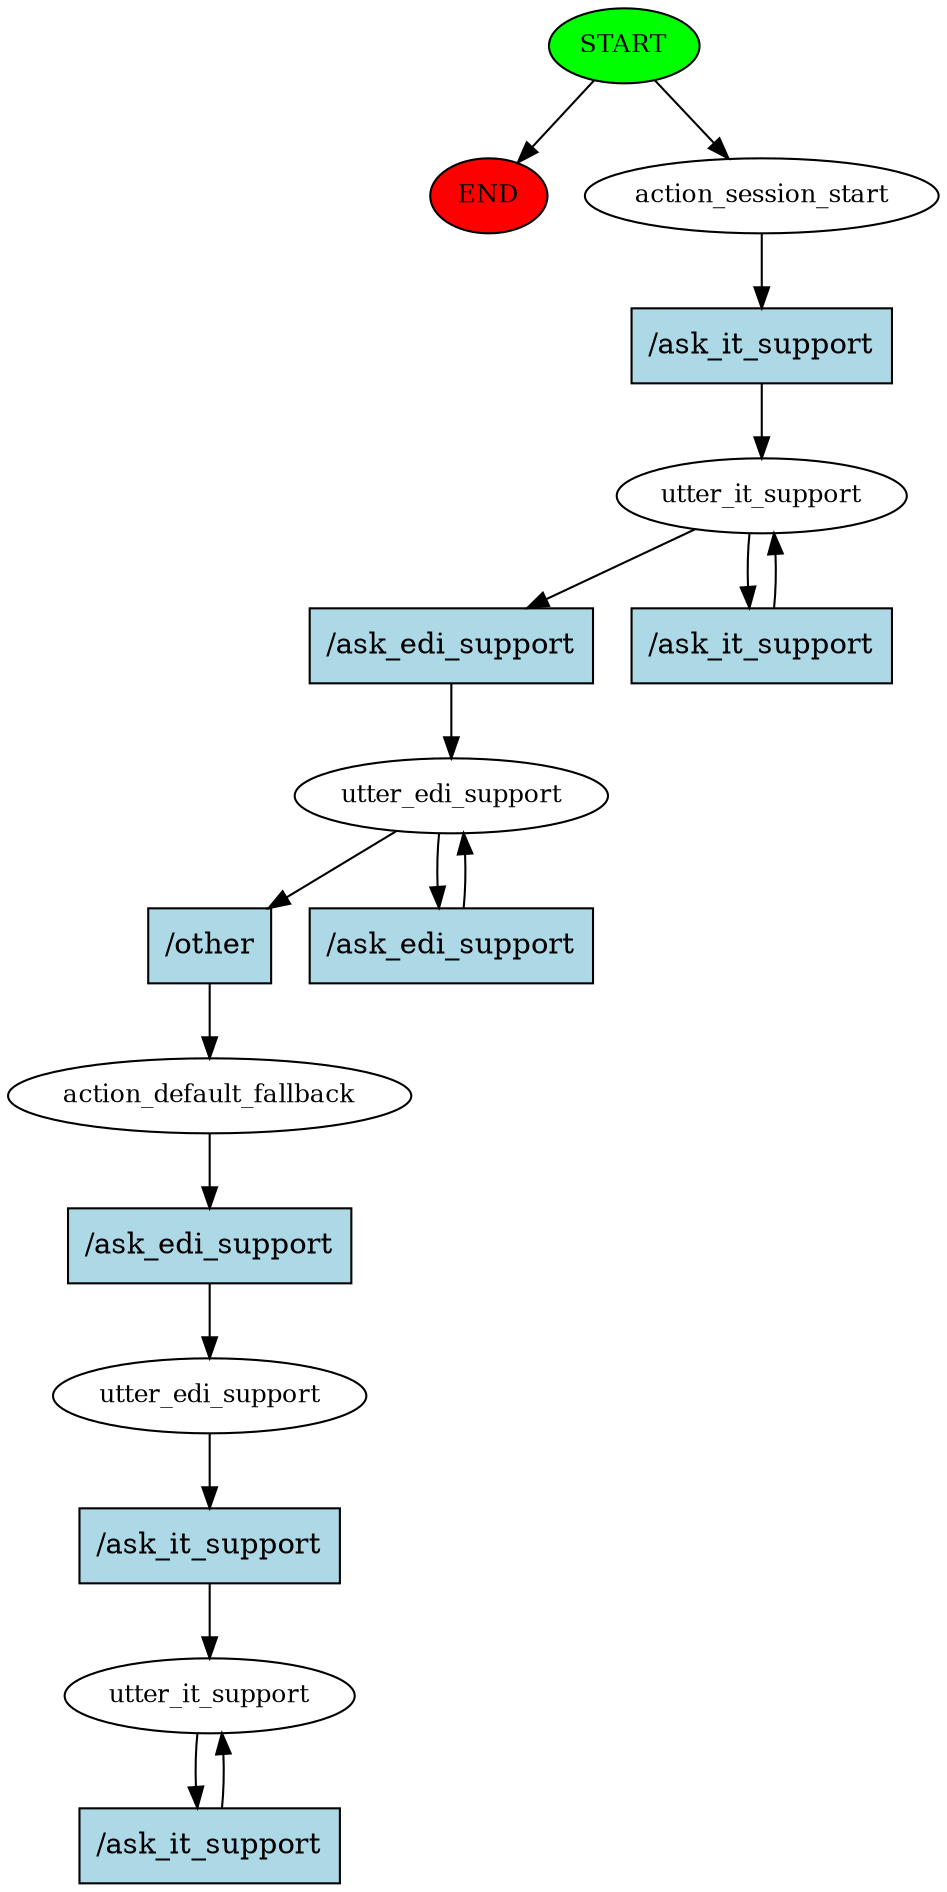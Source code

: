 digraph  {
0 [class="start active", fillcolor=green, fontsize=12, label=START, style=filled];
"-1" [class=end, fillcolor=red, fontsize=12, label=END, style=filled];
1 [class=active, fontsize=12, label=action_session_start];
2 [class=active, fontsize=12, label=utter_it_support];
4 [class=active, fontsize=12, label=utter_edi_support];
6 [class=active, fontsize=12, label=action_default_fallback];
7 [class=active, fontsize=12, label=utter_edi_support];
8 [class="active dashed", fontsize=12, label=utter_it_support];
10 [class="intent active", fillcolor=lightblue, label="/ask_it_support", shape=rect, style=filled];
11 [class="intent active", fillcolor=lightblue, label="/ask_edi_support", shape=rect, style=filled];
12 [class="intent active", fillcolor=lightblue, label="/ask_it_support", shape=rect, style=filled];
13 [class="intent active", fillcolor=lightblue, label="/other", shape=rect, style=filled];
14 [class="intent active", fillcolor=lightblue, label="/ask_edi_support", shape=rect, style=filled];
15 [class="intent active", fillcolor=lightblue, label="/ask_edi_support", shape=rect, style=filled];
16 [class="intent active", fillcolor=lightblue, label="/ask_it_support", shape=rect, style=filled];
17 [class="intent active", fillcolor=lightblue, label="/ask_it_support", shape=rect, style=filled];
0 -> "-1"  [class="", key=NONE, label=""];
0 -> 1  [class=active, key=NONE, label=""];
1 -> 10  [class=active, key=0];
2 -> 11  [class=active, key=0];
2 -> 12  [class=active, key=0];
4 -> 13  [class=active, key=0];
4 -> 14  [class=active, key=0];
6 -> 15  [class=active, key=0];
7 -> 16  [class=active, key=0];
8 -> 17  [class=active, key=0];
10 -> 2  [class=active, key=0];
11 -> 4  [class=active, key=0];
12 -> 2  [class=active, key=0];
13 -> 6  [class=active, key=0];
14 -> 4  [class=active, key=0];
15 -> 7  [class=active, key=0];
16 -> 8  [class=active, key=0];
17 -> 8  [class=active, key=0];
}
